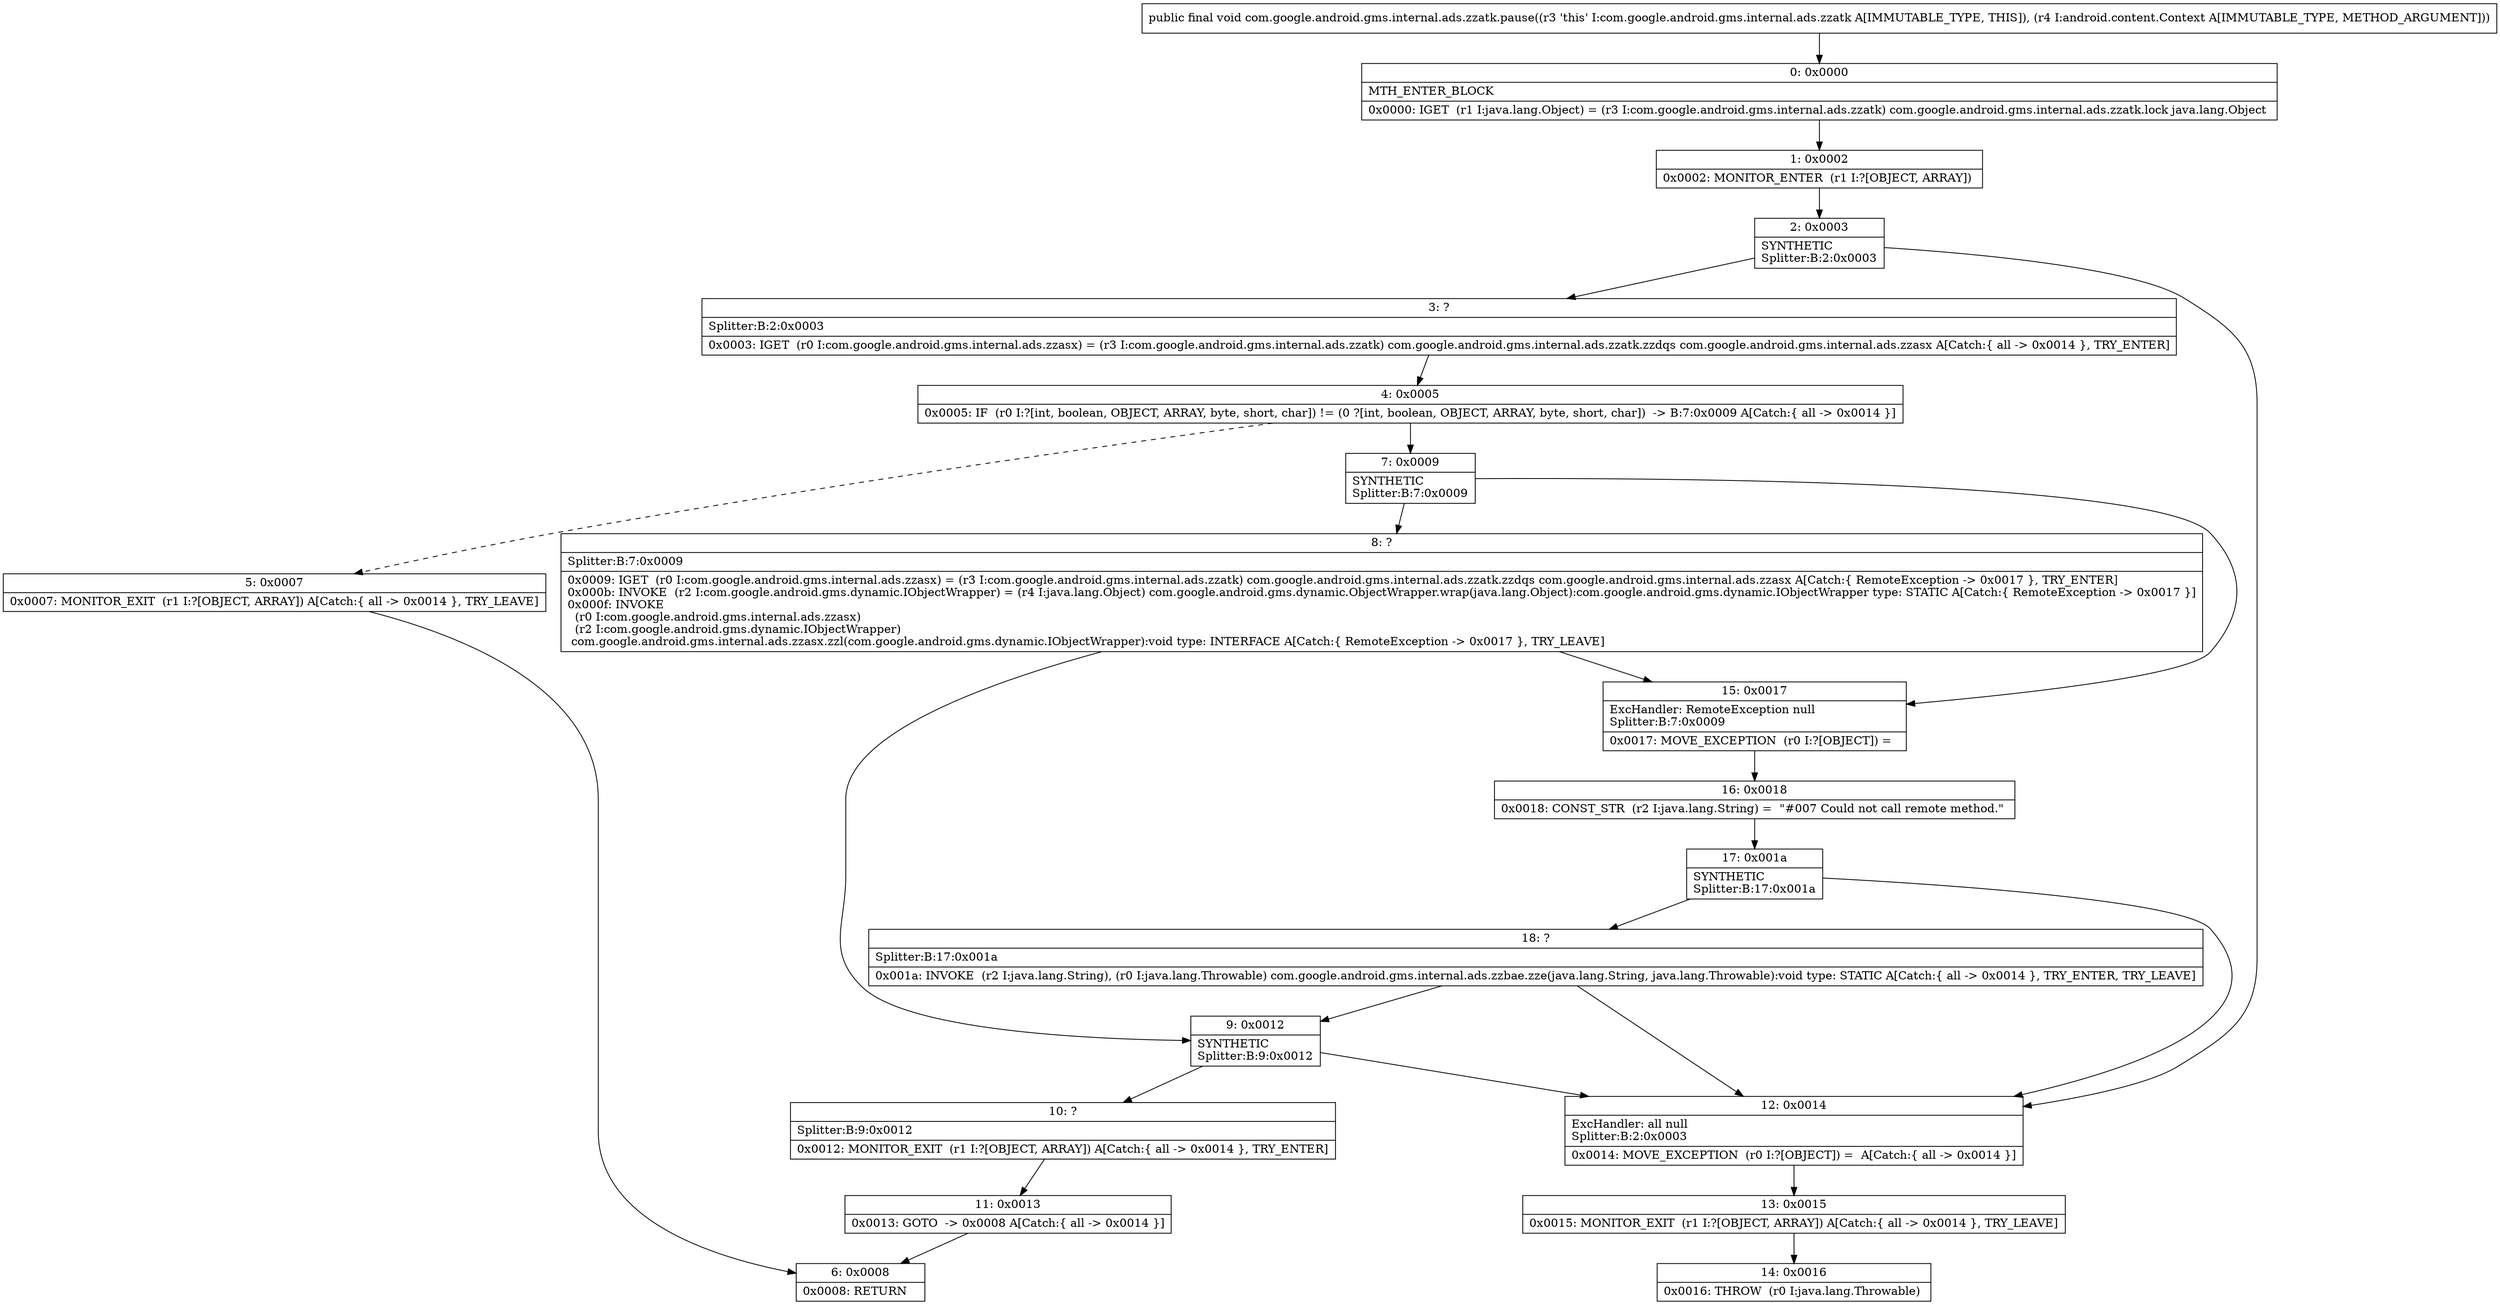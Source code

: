 digraph "CFG forcom.google.android.gms.internal.ads.zzatk.pause(Landroid\/content\/Context;)V" {
Node_0 [shape=record,label="{0\:\ 0x0000|MTH_ENTER_BLOCK\l|0x0000: IGET  (r1 I:java.lang.Object) = (r3 I:com.google.android.gms.internal.ads.zzatk) com.google.android.gms.internal.ads.zzatk.lock java.lang.Object \l}"];
Node_1 [shape=record,label="{1\:\ 0x0002|0x0002: MONITOR_ENTER  (r1 I:?[OBJECT, ARRAY]) \l}"];
Node_2 [shape=record,label="{2\:\ 0x0003|SYNTHETIC\lSplitter:B:2:0x0003\l}"];
Node_3 [shape=record,label="{3\:\ ?|Splitter:B:2:0x0003\l|0x0003: IGET  (r0 I:com.google.android.gms.internal.ads.zzasx) = (r3 I:com.google.android.gms.internal.ads.zzatk) com.google.android.gms.internal.ads.zzatk.zzdqs com.google.android.gms.internal.ads.zzasx A[Catch:\{ all \-\> 0x0014 \}, TRY_ENTER]\l}"];
Node_4 [shape=record,label="{4\:\ 0x0005|0x0005: IF  (r0 I:?[int, boolean, OBJECT, ARRAY, byte, short, char]) != (0 ?[int, boolean, OBJECT, ARRAY, byte, short, char])  \-\> B:7:0x0009 A[Catch:\{ all \-\> 0x0014 \}]\l}"];
Node_5 [shape=record,label="{5\:\ 0x0007|0x0007: MONITOR_EXIT  (r1 I:?[OBJECT, ARRAY]) A[Catch:\{ all \-\> 0x0014 \}, TRY_LEAVE]\l}"];
Node_6 [shape=record,label="{6\:\ 0x0008|0x0008: RETURN   \l}"];
Node_7 [shape=record,label="{7\:\ 0x0009|SYNTHETIC\lSplitter:B:7:0x0009\l}"];
Node_8 [shape=record,label="{8\:\ ?|Splitter:B:7:0x0009\l|0x0009: IGET  (r0 I:com.google.android.gms.internal.ads.zzasx) = (r3 I:com.google.android.gms.internal.ads.zzatk) com.google.android.gms.internal.ads.zzatk.zzdqs com.google.android.gms.internal.ads.zzasx A[Catch:\{ RemoteException \-\> 0x0017 \}, TRY_ENTER]\l0x000b: INVOKE  (r2 I:com.google.android.gms.dynamic.IObjectWrapper) = (r4 I:java.lang.Object) com.google.android.gms.dynamic.ObjectWrapper.wrap(java.lang.Object):com.google.android.gms.dynamic.IObjectWrapper type: STATIC A[Catch:\{ RemoteException \-\> 0x0017 \}]\l0x000f: INVOKE  \l  (r0 I:com.google.android.gms.internal.ads.zzasx)\l  (r2 I:com.google.android.gms.dynamic.IObjectWrapper)\l com.google.android.gms.internal.ads.zzasx.zzl(com.google.android.gms.dynamic.IObjectWrapper):void type: INTERFACE A[Catch:\{ RemoteException \-\> 0x0017 \}, TRY_LEAVE]\l}"];
Node_9 [shape=record,label="{9\:\ 0x0012|SYNTHETIC\lSplitter:B:9:0x0012\l}"];
Node_10 [shape=record,label="{10\:\ ?|Splitter:B:9:0x0012\l|0x0012: MONITOR_EXIT  (r1 I:?[OBJECT, ARRAY]) A[Catch:\{ all \-\> 0x0014 \}, TRY_ENTER]\l}"];
Node_11 [shape=record,label="{11\:\ 0x0013|0x0013: GOTO  \-\> 0x0008 A[Catch:\{ all \-\> 0x0014 \}]\l}"];
Node_12 [shape=record,label="{12\:\ 0x0014|ExcHandler: all null\lSplitter:B:2:0x0003\l|0x0014: MOVE_EXCEPTION  (r0 I:?[OBJECT]) =  A[Catch:\{ all \-\> 0x0014 \}]\l}"];
Node_13 [shape=record,label="{13\:\ 0x0015|0x0015: MONITOR_EXIT  (r1 I:?[OBJECT, ARRAY]) A[Catch:\{ all \-\> 0x0014 \}, TRY_LEAVE]\l}"];
Node_14 [shape=record,label="{14\:\ 0x0016|0x0016: THROW  (r0 I:java.lang.Throwable) \l}"];
Node_15 [shape=record,label="{15\:\ 0x0017|ExcHandler: RemoteException null\lSplitter:B:7:0x0009\l|0x0017: MOVE_EXCEPTION  (r0 I:?[OBJECT]) =  \l}"];
Node_16 [shape=record,label="{16\:\ 0x0018|0x0018: CONST_STR  (r2 I:java.lang.String) =  \"#007 Could not call remote method.\" \l}"];
Node_17 [shape=record,label="{17\:\ 0x001a|SYNTHETIC\lSplitter:B:17:0x001a\l}"];
Node_18 [shape=record,label="{18\:\ ?|Splitter:B:17:0x001a\l|0x001a: INVOKE  (r2 I:java.lang.String), (r0 I:java.lang.Throwable) com.google.android.gms.internal.ads.zzbae.zze(java.lang.String, java.lang.Throwable):void type: STATIC A[Catch:\{ all \-\> 0x0014 \}, TRY_ENTER, TRY_LEAVE]\l}"];
MethodNode[shape=record,label="{public final void com.google.android.gms.internal.ads.zzatk.pause((r3 'this' I:com.google.android.gms.internal.ads.zzatk A[IMMUTABLE_TYPE, THIS]), (r4 I:android.content.Context A[IMMUTABLE_TYPE, METHOD_ARGUMENT])) }"];
MethodNode -> Node_0;
Node_0 -> Node_1;
Node_1 -> Node_2;
Node_2 -> Node_3;
Node_2 -> Node_12;
Node_3 -> Node_4;
Node_4 -> Node_5[style=dashed];
Node_4 -> Node_7;
Node_5 -> Node_6;
Node_7 -> Node_8;
Node_7 -> Node_15;
Node_8 -> Node_9;
Node_8 -> Node_15;
Node_9 -> Node_10;
Node_9 -> Node_12;
Node_10 -> Node_11;
Node_11 -> Node_6;
Node_12 -> Node_13;
Node_13 -> Node_14;
Node_15 -> Node_16;
Node_16 -> Node_17;
Node_17 -> Node_18;
Node_17 -> Node_12;
Node_18 -> Node_12;
Node_18 -> Node_9;
}

